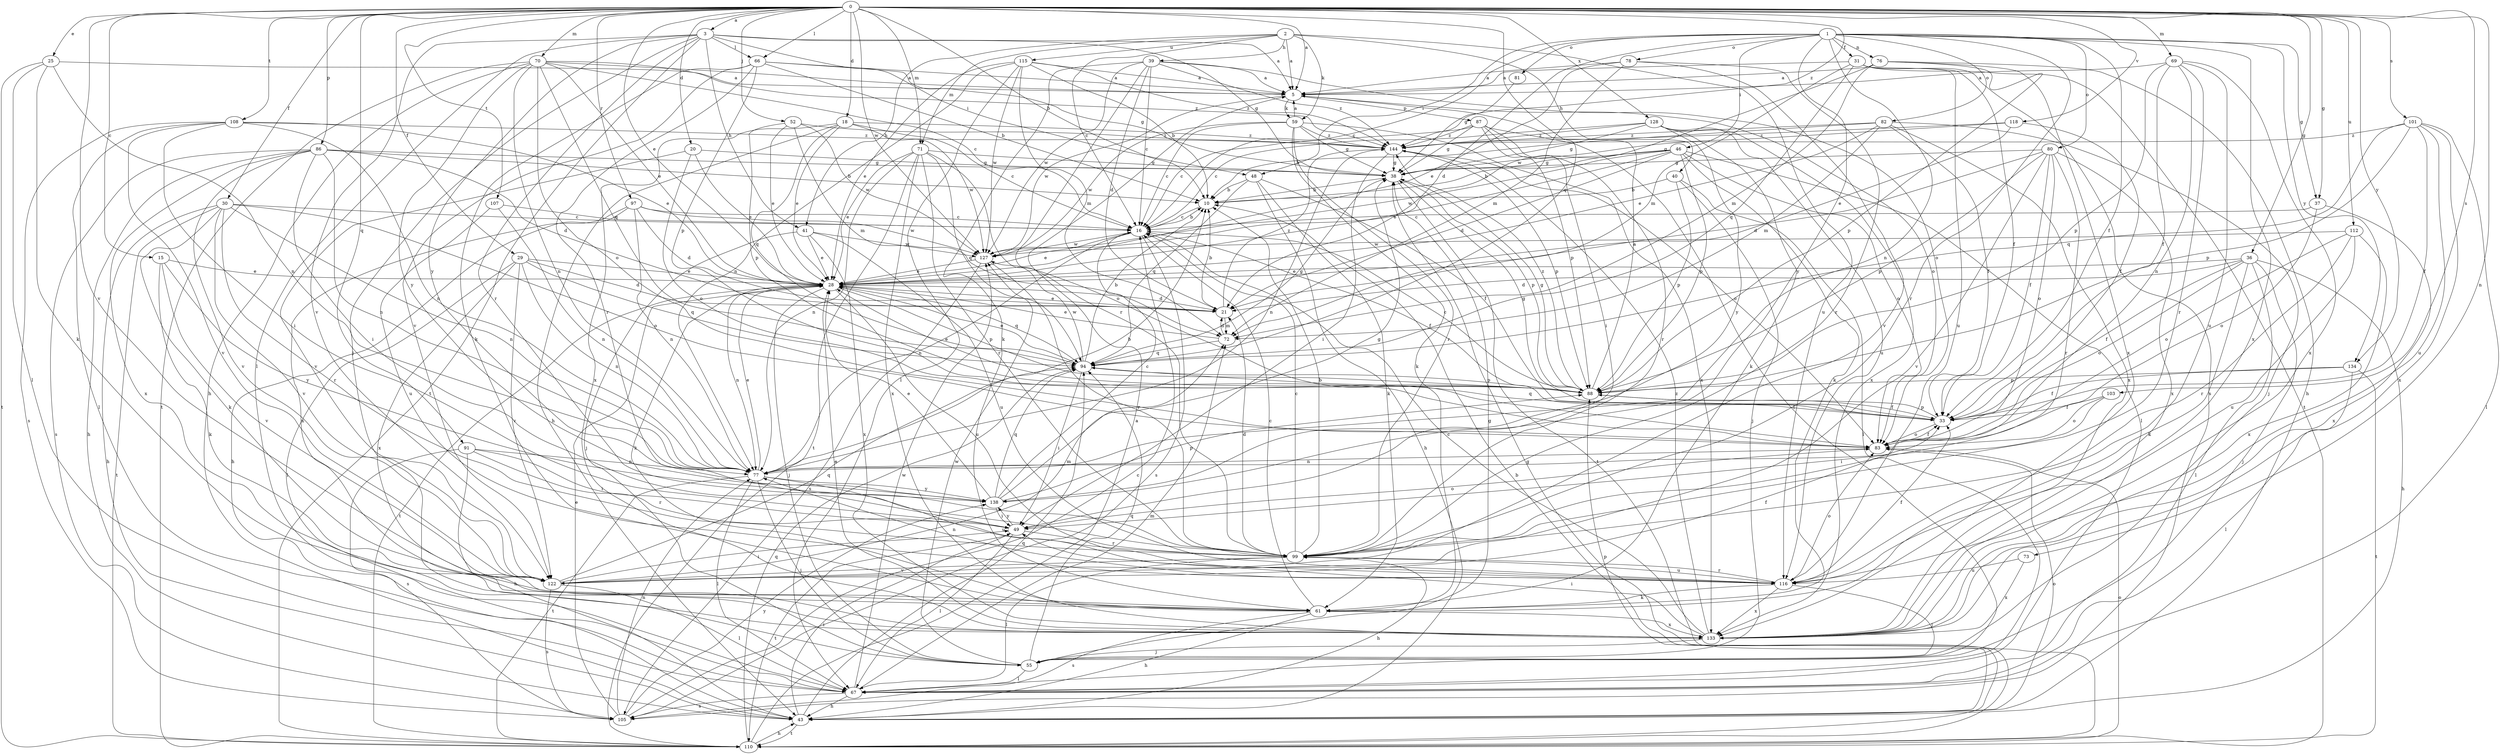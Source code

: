 strict digraph  {
0;
1;
2;
3;
5;
10;
15;
16;
18;
20;
21;
25;
28;
29;
30;
31;
33;
36;
37;
38;
39;
40;
41;
43;
46;
48;
49;
52;
55;
59;
61;
66;
67;
69;
70;
71;
72;
73;
76;
77;
78;
80;
81;
82;
83;
86;
87;
88;
91;
94;
97;
99;
101;
103;
105;
107;
108;
110;
112;
115;
116;
118;
122;
127;
128;
133;
134;
138;
144;
0 -> 3  [label=a];
0 -> 5  [label=a];
0 -> 10  [label=b];
0 -> 15  [label=c];
0 -> 18  [label=d];
0 -> 20  [label=d];
0 -> 25  [label=e];
0 -> 28  [label=e];
0 -> 29  [label=f];
0 -> 30  [label=f];
0 -> 36  [label=g];
0 -> 37  [label=g];
0 -> 52  [label=j];
0 -> 66  [label=l];
0 -> 69  [label=m];
0 -> 70  [label=m];
0 -> 71  [label=m];
0 -> 73  [label=n];
0 -> 86  [label=p];
0 -> 91  [label=q];
0 -> 94  [label=q];
0 -> 97  [label=r];
0 -> 101  [label=s];
0 -> 103  [label=s];
0 -> 107  [label=t];
0 -> 108  [label=t];
0 -> 112  [label=u];
0 -> 118  [label=v];
0 -> 122  [label=v];
0 -> 127  [label=w];
0 -> 128  [label=x];
0 -> 134  [label=y];
0 -> 144  [label=z];
1 -> 16  [label=c];
1 -> 21  [label=d];
1 -> 31  [label=f];
1 -> 33  [label=f];
1 -> 37  [label=g];
1 -> 46  [label=i];
1 -> 48  [label=i];
1 -> 76  [label=n];
1 -> 77  [label=n];
1 -> 78  [label=o];
1 -> 80  [label=o];
1 -> 81  [label=o];
1 -> 82  [label=o];
1 -> 99  [label=r];
1 -> 133  [label=x];
1 -> 134  [label=y];
1 -> 138  [label=y];
2 -> 5  [label=a];
2 -> 16  [label=c];
2 -> 39  [label=h];
2 -> 40  [label=h];
2 -> 41  [label=h];
2 -> 59  [label=k];
2 -> 71  [label=m];
2 -> 115  [label=u];
2 -> 116  [label=u];
3 -> 5  [label=a];
3 -> 38  [label=g];
3 -> 41  [label=h];
3 -> 48  [label=i];
3 -> 55  [label=j];
3 -> 66  [label=l];
3 -> 67  [label=l];
3 -> 99  [label=r];
3 -> 110  [label=t];
3 -> 122  [label=v];
3 -> 138  [label=y];
5 -> 59  [label=k];
5 -> 83  [label=o];
5 -> 87  [label=p];
5 -> 127  [label=w];
10 -> 16  [label=c];
15 -> 28  [label=e];
15 -> 61  [label=k];
15 -> 122  [label=v];
15 -> 138  [label=y];
16 -> 10  [label=b];
16 -> 28  [label=e];
16 -> 33  [label=f];
16 -> 77  [label=n];
16 -> 105  [label=s];
16 -> 127  [label=w];
18 -> 16  [label=c];
18 -> 28  [label=e];
18 -> 43  [label=h];
18 -> 94  [label=q];
18 -> 127  [label=w];
18 -> 133  [label=x];
18 -> 144  [label=z];
20 -> 28  [label=e];
20 -> 38  [label=g];
20 -> 83  [label=o];
20 -> 122  [label=v];
21 -> 10  [label=b];
21 -> 28  [label=e];
21 -> 72  [label=m];
21 -> 144  [label=z];
25 -> 5  [label=a];
25 -> 61  [label=k];
25 -> 67  [label=l];
25 -> 77  [label=n];
25 -> 110  [label=t];
28 -> 21  [label=d];
28 -> 55  [label=j];
28 -> 61  [label=k];
28 -> 77  [label=n];
28 -> 88  [label=p];
28 -> 94  [label=q];
28 -> 110  [label=t];
28 -> 116  [label=u];
29 -> 21  [label=d];
29 -> 28  [label=e];
29 -> 67  [label=l];
29 -> 77  [label=n];
29 -> 94  [label=q];
29 -> 122  [label=v];
29 -> 133  [label=x];
30 -> 16  [label=c];
30 -> 43  [label=h];
30 -> 61  [label=k];
30 -> 77  [label=n];
30 -> 83  [label=o];
30 -> 99  [label=r];
30 -> 110  [label=t];
30 -> 122  [label=v];
31 -> 5  [label=a];
31 -> 33  [label=f];
31 -> 72  [label=m];
31 -> 94  [label=q];
31 -> 105  [label=s];
31 -> 110  [label=t];
31 -> 116  [label=u];
33 -> 38  [label=g];
33 -> 83  [label=o];
33 -> 88  [label=p];
33 -> 94  [label=q];
36 -> 21  [label=d];
36 -> 28  [label=e];
36 -> 33  [label=f];
36 -> 43  [label=h];
36 -> 55  [label=j];
36 -> 61  [label=k];
36 -> 67  [label=l];
36 -> 83  [label=o];
37 -> 16  [label=c];
37 -> 83  [label=o];
37 -> 133  [label=x];
38 -> 10  [label=b];
38 -> 88  [label=p];
38 -> 110  [label=t];
39 -> 5  [label=a];
39 -> 16  [label=c];
39 -> 21  [label=d];
39 -> 61  [label=k];
39 -> 83  [label=o];
39 -> 99  [label=r];
39 -> 127  [label=w];
39 -> 144  [label=z];
40 -> 10  [label=b];
40 -> 55  [label=j];
40 -> 67  [label=l];
40 -> 88  [label=p];
41 -> 28  [label=e];
41 -> 55  [label=j];
41 -> 116  [label=u];
41 -> 127  [label=w];
41 -> 133  [label=x];
43 -> 49  [label=i];
43 -> 83  [label=o];
43 -> 88  [label=p];
43 -> 94  [label=q];
43 -> 110  [label=t];
46 -> 10  [label=b];
46 -> 21  [label=d];
46 -> 28  [label=e];
46 -> 38  [label=g];
46 -> 61  [label=k];
46 -> 67  [label=l];
46 -> 83  [label=o];
46 -> 88  [label=p];
46 -> 127  [label=w];
48 -> 10  [label=b];
48 -> 33  [label=f];
48 -> 43  [label=h];
48 -> 61  [label=k];
48 -> 94  [label=q];
49 -> 67  [label=l];
49 -> 83  [label=o];
49 -> 99  [label=r];
49 -> 110  [label=t];
49 -> 138  [label=y];
52 -> 28  [label=e];
52 -> 72  [label=m];
52 -> 88  [label=p];
52 -> 127  [label=w];
52 -> 144  [label=z];
55 -> 38  [label=g];
55 -> 67  [label=l];
55 -> 94  [label=q];
55 -> 127  [label=w];
59 -> 5  [label=a];
59 -> 16  [label=c];
59 -> 38  [label=g];
59 -> 61  [label=k];
59 -> 99  [label=r];
59 -> 127  [label=w];
59 -> 133  [label=x];
59 -> 144  [label=z];
61 -> 16  [label=c];
61 -> 43  [label=h];
61 -> 105  [label=s];
61 -> 133  [label=x];
66 -> 5  [label=a];
66 -> 10  [label=b];
66 -> 38  [label=g];
66 -> 61  [label=k];
66 -> 88  [label=p];
66 -> 99  [label=r];
66 -> 122  [label=v];
67 -> 43  [label=h];
67 -> 72  [label=m];
67 -> 105  [label=s];
67 -> 127  [label=w];
69 -> 5  [label=a];
69 -> 33  [label=f];
69 -> 77  [label=n];
69 -> 88  [label=p];
69 -> 99  [label=r];
69 -> 116  [label=u];
69 -> 133  [label=x];
70 -> 5  [label=a];
70 -> 16  [label=c];
70 -> 28  [label=e];
70 -> 43  [label=h];
70 -> 77  [label=n];
70 -> 83  [label=o];
70 -> 94  [label=q];
70 -> 110  [label=t];
70 -> 138  [label=y];
70 -> 144  [label=z];
71 -> 28  [label=e];
71 -> 38  [label=g];
71 -> 77  [label=n];
71 -> 83  [label=o];
71 -> 94  [label=q];
71 -> 99  [label=r];
71 -> 110  [label=t];
71 -> 133  [label=x];
72 -> 21  [label=d];
72 -> 28  [label=e];
72 -> 94  [label=q];
73 -> 116  [label=u];
73 -> 133  [label=x];
76 -> 5  [label=a];
76 -> 43  [label=h];
76 -> 72  [label=m];
76 -> 88  [label=p];
76 -> 127  [label=w];
76 -> 133  [label=x];
77 -> 10  [label=b];
77 -> 28  [label=e];
77 -> 55  [label=j];
77 -> 67  [label=l];
77 -> 110  [label=t];
77 -> 116  [label=u];
77 -> 138  [label=y];
78 -> 5  [label=a];
78 -> 28  [label=e];
78 -> 72  [label=m];
78 -> 99  [label=r];
78 -> 122  [label=v];
80 -> 21  [label=d];
80 -> 33  [label=f];
80 -> 38  [label=g];
80 -> 83  [label=o];
80 -> 88  [label=p];
80 -> 99  [label=r];
80 -> 122  [label=v];
80 -> 133  [label=x];
81 -> 38  [label=g];
82 -> 10  [label=b];
82 -> 28  [label=e];
82 -> 33  [label=f];
82 -> 55  [label=j];
82 -> 72  [label=m];
82 -> 133  [label=x];
82 -> 144  [label=z];
83 -> 33  [label=f];
83 -> 77  [label=n];
86 -> 10  [label=b];
86 -> 21  [label=d];
86 -> 38  [label=g];
86 -> 43  [label=h];
86 -> 49  [label=i];
86 -> 77  [label=n];
86 -> 105  [label=s];
86 -> 122  [label=v];
86 -> 133  [label=x];
87 -> 16  [label=c];
87 -> 38  [label=g];
87 -> 49  [label=i];
87 -> 67  [label=l];
87 -> 88  [label=p];
87 -> 99  [label=r];
87 -> 144  [label=z];
88 -> 5  [label=a];
88 -> 16  [label=c];
88 -> 28  [label=e];
88 -> 33  [label=f];
88 -> 38  [label=g];
88 -> 144  [label=z];
91 -> 43  [label=h];
91 -> 49  [label=i];
91 -> 77  [label=n];
91 -> 99  [label=r];
91 -> 105  [label=s];
94 -> 10  [label=b];
94 -> 28  [label=e];
94 -> 38  [label=g];
94 -> 49  [label=i];
94 -> 88  [label=p];
94 -> 127  [label=w];
97 -> 16  [label=c];
97 -> 21  [label=d];
97 -> 43  [label=h];
97 -> 77  [label=n];
97 -> 127  [label=w];
97 -> 133  [label=x];
99 -> 10  [label=b];
99 -> 16  [label=c];
99 -> 21  [label=d];
99 -> 43  [label=h];
99 -> 67  [label=l];
99 -> 116  [label=u];
99 -> 122  [label=v];
101 -> 33  [label=f];
101 -> 67  [label=l];
101 -> 88  [label=p];
101 -> 94  [label=q];
101 -> 116  [label=u];
101 -> 133  [label=x];
101 -> 144  [label=z];
103 -> 33  [label=f];
103 -> 49  [label=i];
103 -> 83  [label=o];
105 -> 16  [label=c];
105 -> 28  [label=e];
105 -> 77  [label=n];
105 -> 138  [label=y];
107 -> 16  [label=c];
107 -> 77  [label=n];
107 -> 116  [label=u];
108 -> 28  [label=e];
108 -> 49  [label=i];
108 -> 67  [label=l];
108 -> 77  [label=n];
108 -> 105  [label=s];
108 -> 122  [label=v];
108 -> 144  [label=z];
110 -> 5  [label=a];
110 -> 10  [label=b];
110 -> 38  [label=g];
110 -> 43  [label=h];
110 -> 83  [label=o];
110 -> 94  [label=q];
112 -> 83  [label=o];
112 -> 99  [label=r];
112 -> 116  [label=u];
112 -> 127  [label=w];
112 -> 133  [label=x];
115 -> 5  [label=a];
115 -> 10  [label=b];
115 -> 28  [label=e];
115 -> 67  [label=l];
115 -> 72  [label=m];
115 -> 77  [label=n];
115 -> 127  [label=w];
115 -> 144  [label=z];
116 -> 33  [label=f];
116 -> 55  [label=j];
116 -> 61  [label=k];
116 -> 77  [label=n];
116 -> 83  [label=o];
116 -> 99  [label=r];
116 -> 133  [label=x];
118 -> 28  [label=e];
118 -> 33  [label=f];
118 -> 38  [label=g];
118 -> 144  [label=z];
122 -> 33  [label=f];
122 -> 49  [label=i];
122 -> 67  [label=l];
122 -> 72  [label=m];
122 -> 94  [label=q];
122 -> 105  [label=s];
127 -> 28  [label=e];
127 -> 99  [label=r];
127 -> 105  [label=s];
128 -> 16  [label=c];
128 -> 38  [label=g];
128 -> 61  [label=k];
128 -> 116  [label=u];
128 -> 133  [label=x];
128 -> 138  [label=y];
128 -> 144  [label=z];
133 -> 16  [label=c];
133 -> 28  [label=e];
133 -> 49  [label=i];
133 -> 55  [label=j];
133 -> 144  [label=z];
134 -> 33  [label=f];
134 -> 67  [label=l];
134 -> 88  [label=p];
134 -> 110  [label=t];
138 -> 16  [label=c];
138 -> 28  [label=e];
138 -> 38  [label=g];
138 -> 49  [label=i];
138 -> 88  [label=p];
138 -> 94  [label=q];
144 -> 38  [label=g];
144 -> 49  [label=i];
144 -> 77  [label=n];
144 -> 83  [label=o];
144 -> 88  [label=p];
}

